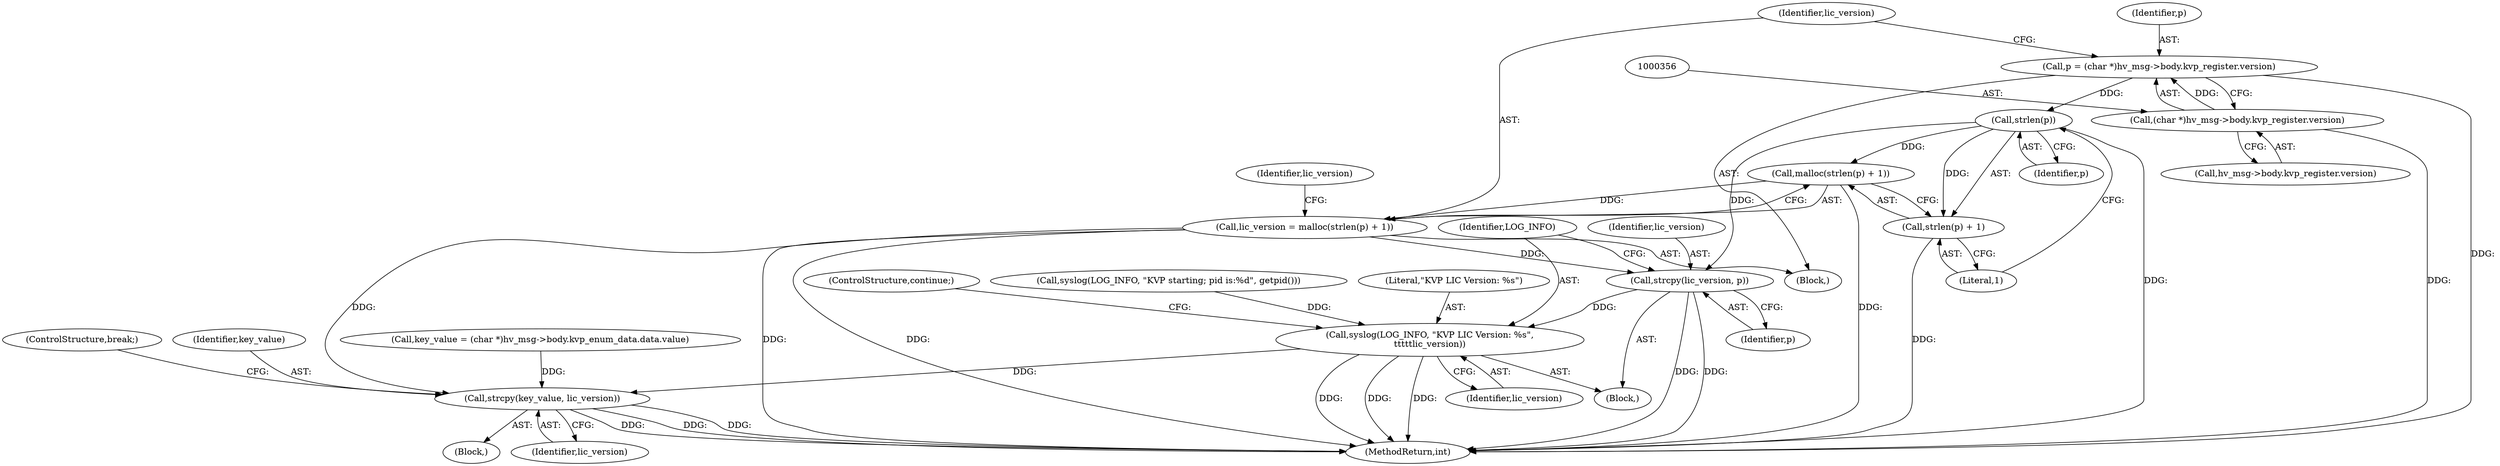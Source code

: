digraph "0_linux_bcc2c9c3fff859e0eb019fe6fec26f9b8eba795c@API" {
"1000368" [label="(Call,strlen(p))"];
"1000353" [label="(Call,p = (char *)hv_msg->body.kvp_register.version)"];
"1000355" [label="(Call,(char *)hv_msg->body.kvp_register.version)"];
"1000366" [label="(Call,malloc(strlen(p) + 1))"];
"1000364" [label="(Call,lic_version = malloc(strlen(p) + 1))"];
"1000374" [label="(Call,strcpy(lic_version, p))"];
"1000377" [label="(Call,syslog(LOG_INFO, \"KVP LIC Version: %s\",\n\t\t\t\t\tlic_version))"];
"1000639" [label="(Call,strcpy(key_value, lic_version))"];
"1000367" [label="(Call,strlen(p) + 1)"];
"1000605" [label="(Call,key_value = (char *)hv_msg->body.kvp_enum_data.data.value)"];
"1000378" [label="(Identifier,LOG_INFO)"];
"1000366" [label="(Call,malloc(strlen(p) + 1))"];
"1000372" [label="(Identifier,lic_version)"];
"1000626" [label="(Block,)"];
"1000641" [label="(Identifier,lic_version)"];
"1000367" [label="(Call,strlen(p) + 1)"];
"1000368" [label="(Call,strlen(p))"];
"1000760" [label="(MethodReturn,int)"];
"1000642" [label="(ControlStructure,break;)"];
"1000380" [label="(Identifier,lic_version)"];
"1000386" [label="(ControlStructure,continue;)"];
"1000354" [label="(Identifier,p)"];
"1000640" [label="(Identifier,key_value)"];
"1000357" [label="(Call,hv_msg->body.kvp_register.version)"];
"1000377" [label="(Call,syslog(LOG_INFO, \"KVP LIC Version: %s\",\n\t\t\t\t\tlic_version))"];
"1000129" [label="(Call,syslog(LOG_INFO, \"KVP starting; pid is:%d\", getpid()))"];
"1000369" [label="(Identifier,p)"];
"1000364" [label="(Call,lic_version = malloc(strlen(p) + 1))"];
"1000374" [label="(Call,strcpy(lic_version, p))"];
"1000376" [label="(Identifier,p)"];
"1000375" [label="(Identifier,lic_version)"];
"1000370" [label="(Literal,1)"];
"1000351" [label="(Block,)"];
"1000639" [label="(Call,strcpy(key_value, lic_version))"];
"1000373" [label="(Block,)"];
"1000365" [label="(Identifier,lic_version)"];
"1000355" [label="(Call,(char *)hv_msg->body.kvp_register.version)"];
"1000353" [label="(Call,p = (char *)hv_msg->body.kvp_register.version)"];
"1000379" [label="(Literal,\"KVP LIC Version: %s\")"];
"1000368" -> "1000367"  [label="AST: "];
"1000368" -> "1000369"  [label="CFG: "];
"1000369" -> "1000368"  [label="AST: "];
"1000370" -> "1000368"  [label="CFG: "];
"1000368" -> "1000760"  [label="DDG: "];
"1000368" -> "1000366"  [label="DDG: "];
"1000368" -> "1000367"  [label="DDG: "];
"1000353" -> "1000368"  [label="DDG: "];
"1000368" -> "1000374"  [label="DDG: "];
"1000353" -> "1000351"  [label="AST: "];
"1000353" -> "1000355"  [label="CFG: "];
"1000354" -> "1000353"  [label="AST: "];
"1000355" -> "1000353"  [label="AST: "];
"1000365" -> "1000353"  [label="CFG: "];
"1000353" -> "1000760"  [label="DDG: "];
"1000355" -> "1000353"  [label="DDG: "];
"1000355" -> "1000357"  [label="CFG: "];
"1000356" -> "1000355"  [label="AST: "];
"1000357" -> "1000355"  [label="AST: "];
"1000355" -> "1000760"  [label="DDG: "];
"1000366" -> "1000364"  [label="AST: "];
"1000366" -> "1000367"  [label="CFG: "];
"1000367" -> "1000366"  [label="AST: "];
"1000364" -> "1000366"  [label="CFG: "];
"1000366" -> "1000760"  [label="DDG: "];
"1000366" -> "1000364"  [label="DDG: "];
"1000364" -> "1000351"  [label="AST: "];
"1000365" -> "1000364"  [label="AST: "];
"1000372" -> "1000364"  [label="CFG: "];
"1000364" -> "1000760"  [label="DDG: "];
"1000364" -> "1000760"  [label="DDG: "];
"1000364" -> "1000374"  [label="DDG: "];
"1000364" -> "1000639"  [label="DDG: "];
"1000374" -> "1000373"  [label="AST: "];
"1000374" -> "1000376"  [label="CFG: "];
"1000375" -> "1000374"  [label="AST: "];
"1000376" -> "1000374"  [label="AST: "];
"1000378" -> "1000374"  [label="CFG: "];
"1000374" -> "1000760"  [label="DDG: "];
"1000374" -> "1000760"  [label="DDG: "];
"1000374" -> "1000377"  [label="DDG: "];
"1000377" -> "1000373"  [label="AST: "];
"1000377" -> "1000380"  [label="CFG: "];
"1000378" -> "1000377"  [label="AST: "];
"1000379" -> "1000377"  [label="AST: "];
"1000380" -> "1000377"  [label="AST: "];
"1000386" -> "1000377"  [label="CFG: "];
"1000377" -> "1000760"  [label="DDG: "];
"1000377" -> "1000760"  [label="DDG: "];
"1000377" -> "1000760"  [label="DDG: "];
"1000129" -> "1000377"  [label="DDG: "];
"1000377" -> "1000639"  [label="DDG: "];
"1000639" -> "1000626"  [label="AST: "];
"1000639" -> "1000641"  [label="CFG: "];
"1000640" -> "1000639"  [label="AST: "];
"1000641" -> "1000639"  [label="AST: "];
"1000642" -> "1000639"  [label="CFG: "];
"1000639" -> "1000760"  [label="DDG: "];
"1000639" -> "1000760"  [label="DDG: "];
"1000639" -> "1000760"  [label="DDG: "];
"1000605" -> "1000639"  [label="DDG: "];
"1000367" -> "1000370"  [label="CFG: "];
"1000370" -> "1000367"  [label="AST: "];
"1000367" -> "1000760"  [label="DDG: "];
}
